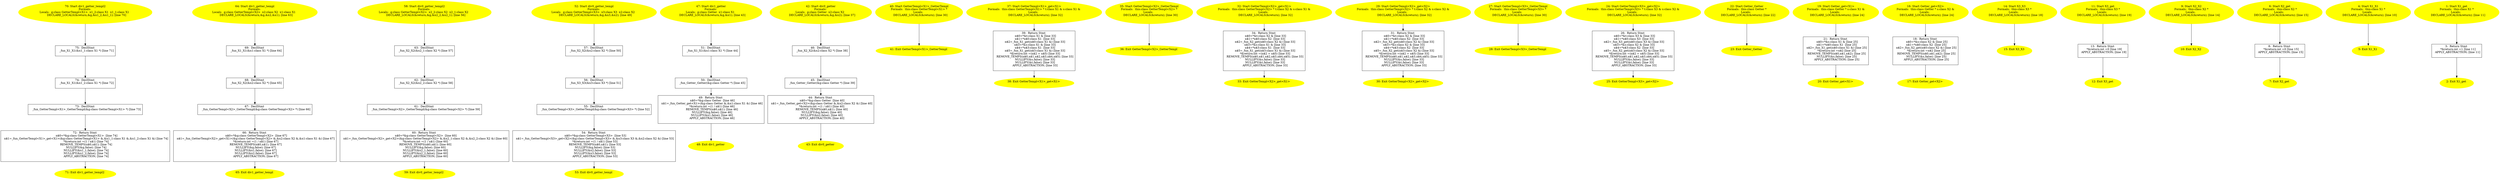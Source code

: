 digraph iCFG {
75 [label="75:  DeclStmt \n   _fun_X1_X1(&x1_1:class X1 *) [line 71]\n " shape="box"]
	

	 75 -> 74 ;
74 [label="74:  DeclStmt \n   _fun_X1_X1(&x1_2:class X1 *) [line 72]\n " shape="box"]
	

	 74 -> 73 ;
73 [label="73:  DeclStmt \n   _fun_GetterTempl<X1>_GetterTempl(&g:class GetterTempl<X1> *) [line 73]\n " shape="box"]
	

	 73 -> 72 ;
72 [label="72:  Return Stmt \n   n$0=*&g:class GetterTempl<X1>  [line 74]\n  n$1=_fun_GetterTempl<X1>_get<X1>(&g:class GetterTempl<X1> &,&x1_1:class X1 &,&x1_2:class X1 &) [line 74]\n  *&return:int =(1 / n$1) [line 74]\n  REMOVE_TEMPS(n$0,n$1); [line 74]\n  NULLIFY(&g,false); [line 74]\n  NULLIFY(&x1_1,false); [line 74]\n  NULLIFY(&x1_2,false); [line 74]\n  APPLY_ABSTRACTION; [line 74]\n " shape="box"]
	

	 72 -> 71 ;
71 [label="71: Exit div1_getter_templ2 \n  " color=yellow style=filled]
	

70 [label="70: Start div1_getter_templ2\nFormals: \nLocals:  g:class GetterTempl<X1>  x1_2:class X1  x1_1:class X1  \n   DECLARE_LOCALS(&return,&g,&x1_2,&x1_1); [line 70]\n " color=yellow style=filled]
	

	 70 -> 75 ;
69 [label="69:  DeclStmt \n   _fun_X1_X1(&x1:class X1 *) [line 64]\n " shape="box"]
	

	 69 -> 68 ;
68 [label="68:  DeclStmt \n   _fun_X2_X2(&x2:class X2 *) [line 65]\n " shape="box"]
	

	 68 -> 67 ;
67 [label="67:  DeclStmt \n   _fun_GetterTempl<X2>_GetterTempl(&g:class GetterTempl<X2> *) [line 66]\n " shape="box"]
	

	 67 -> 66 ;
66 [label="66:  Return Stmt \n   n$0=*&g:class GetterTempl<X2>  [line 67]\n  n$1=_fun_GetterTempl<X2>_get<X1>(&g:class GetterTempl<X2> &,&x2:class X2 &,&x1:class X1 &) [line 67]\n  *&return:int =(1 / n$1) [line 67]\n  REMOVE_TEMPS(n$0,n$1); [line 67]\n  NULLIFY(&g,false); [line 67]\n  NULLIFY(&x1,false); [line 67]\n  NULLIFY(&x2,false); [line 67]\n  APPLY_ABSTRACTION; [line 67]\n " shape="box"]
	

	 66 -> 65 ;
65 [label="65: Exit div1_getter_templ \n  " color=yellow style=filled]
	

64 [label="64: Start div1_getter_templ\nFormals: \nLocals:  g:class GetterTempl<X2>  x2:class X2  x1:class X1  \n   DECLARE_LOCALS(&return,&g,&x2,&x1); [line 63]\n " color=yellow style=filled]
	

	 64 -> 69 ;
63 [label="63:  DeclStmt \n   _fun_X2_X2(&x2_1:class X2 *) [line 57]\n " shape="box"]
	

	 63 -> 62 ;
62 [label="62:  DeclStmt \n   _fun_X2_X2(&x2_2:class X2 *) [line 58]\n " shape="box"]
	

	 62 -> 61 ;
61 [label="61:  DeclStmt \n   _fun_GetterTempl<X2>_GetterTempl(&g:class GetterTempl<X2> *) [line 59]\n " shape="box"]
	

	 61 -> 60 ;
60 [label="60:  Return Stmt \n   n$0=*&g:class GetterTempl<X2>  [line 60]\n  n$1=_fun_GetterTempl<X2>_get<X2>(&g:class GetterTempl<X2> &,&x2_1:class X2 &,&x2_2:class X2 &) [line 60]\n  *&return:int =(1 / n$1) [line 60]\n  REMOVE_TEMPS(n$0,n$1); [line 60]\n  NULLIFY(&g,false); [line 60]\n  NULLIFY(&x2_1,false); [line 60]\n  NULLIFY(&x2_2,false); [line 60]\n  APPLY_ABSTRACTION; [line 60]\n " shape="box"]
	

	 60 -> 59 ;
59 [label="59: Exit div0_getter_templ2 \n  " color=yellow style=filled]
	

58 [label="58: Start div0_getter_templ2\nFormals: \nLocals:  g:class GetterTempl<X2>  x2_2:class X2  x2_1:class X2  \n   DECLARE_LOCALS(&return,&g,&x2_2,&x2_1); [line 56]\n " color=yellow style=filled]
	

	 58 -> 63 ;
57 [label="57:  DeclStmt \n   _fun_X2_X2(&x2:class X2 *) [line 50]\n " shape="box"]
	

	 57 -> 56 ;
56 [label="56:  DeclStmt \n   _fun_X3_X3(&x3:class X3 *) [line 51]\n " shape="box"]
	

	 56 -> 55 ;
55 [label="55:  DeclStmt \n   _fun_GetterTempl<X3>_GetterTempl(&g:class GetterTempl<X3> *) [line 52]\n " shape="box"]
	

	 55 -> 54 ;
54 [label="54:  Return Stmt \n   n$0=*&g:class GetterTempl<X3>  [line 53]\n  n$1=_fun_GetterTempl<X3>_get<X2>(&g:class GetterTempl<X3> &,&x3:class X3 &,&x2:class X2 &) [line 53]\n  *&return:int =(1 / n$1) [line 53]\n  REMOVE_TEMPS(n$0,n$1); [line 53]\n  NULLIFY(&g,false); [line 53]\n  NULLIFY(&x2,false); [line 53]\n  NULLIFY(&x3,false); [line 53]\n  APPLY_ABSTRACTION; [line 53]\n " shape="box"]
	

	 54 -> 53 ;
53 [label="53: Exit div0_getter_templ \n  " color=yellow style=filled]
	

52 [label="52: Start div0_getter_templ\nFormals: \nLocals:  g:class GetterTempl<X3>  x3:class X3  x2:class X2  \n   DECLARE_LOCALS(&return,&g,&x3,&x2); [line 49]\n " color=yellow style=filled]
	

	 52 -> 57 ;
51 [label="51:  DeclStmt \n   _fun_X1_X1(&x1:class X1 *) [line 44]\n " shape="box"]
	

	 51 -> 50 ;
50 [label="50:  DeclStmt \n   _fun_Getter_Getter(&g:class Getter *) [line 45]\n " shape="box"]
	

	 50 -> 49 ;
49 [label="49:  Return Stmt \n   n$0=*&g:class Getter  [line 46]\n  n$1=_fun_Getter_get<X1>(&g:class Getter &,&x1:class X1 &) [line 46]\n  *&return:int =(1 / n$1) [line 46]\n  REMOVE_TEMPS(n$0,n$1); [line 46]\n  NULLIFY(&g,false); [line 46]\n  NULLIFY(&x1,false); [line 46]\n  APPLY_ABSTRACTION; [line 46]\n " shape="box"]
	

	 49 -> 48 ;
48 [label="48: Exit div1_getter \n  " color=yellow style=filled]
	

47 [label="47: Start div1_getter\nFormals: \nLocals:  g:class Getter  x1:class X1  \n   DECLARE_LOCALS(&return,&g,&x1); [line 43]\n " color=yellow style=filled]
	

	 47 -> 51 ;
46 [label="46:  DeclStmt \n   _fun_X2_X2(&x2:class X2 *) [line 38]\n " shape="box"]
	

	 46 -> 45 ;
45 [label="45:  DeclStmt \n   _fun_Getter_Getter(&g:class Getter *) [line 39]\n " shape="box"]
	

	 45 -> 44 ;
44 [label="44:  Return Stmt \n   n$0=*&g:class Getter  [line 40]\n  n$1=_fun_Getter_get<X2>(&g:class Getter &,&x2:class X2 &) [line 40]\n  *&return:int =(1 / n$1) [line 40]\n  REMOVE_TEMPS(n$0,n$1); [line 40]\n  NULLIFY(&g,false); [line 40]\n  NULLIFY(&x2,false); [line 40]\n  APPLY_ABSTRACTION; [line 40]\n " shape="box"]
	

	 44 -> 43 ;
43 [label="43: Exit div0_getter \n  " color=yellow style=filled]
	

42 [label="42: Start div0_getter\nFormals: \nLocals:  g:class Getter  x2:class X2  \n   DECLARE_LOCALS(&return,&g,&x2); [line 37]\n " color=yellow style=filled]
	

	 42 -> 46 ;
41 [label="41: Exit GetterTempl<X1>_GetterTempl \n  " color=yellow style=filled]
	

40 [label="40: Start GetterTempl<X1>_GetterTempl\nFormals:  this:class GetterTempl<X1> *\nLocals:  \n   DECLARE_LOCALS(&return); [line 30]\n " color=yellow style=filled]
	

	 40 -> 41 ;
39 [label="39:  Return Stmt \n   n$0=*&t:class X1 & [line 33]\n  n$1=*n$0:class X1  [line 33]\n  n$2=_fun_X1_get(n$0:class X1 &) [line 33]\n  n$3=*&s:class X1 & [line 33]\n  n$4=*n$3:class X1  [line 33]\n  n$5=_fun_X1_get(n$3:class X1 &) [line 33]\n  *&return:int =(n$2 + n$5) [line 33]\n  REMOVE_TEMPS(n$0,n$1,n$2,n$3,n$4,n$5); [line 33]\n  NULLIFY(&s,false); [line 33]\n  NULLIFY(&t,false); [line 33]\n  APPLY_ABSTRACTION; [line 33]\n " shape="box"]
	

	 39 -> 38 ;
38 [label="38: Exit GetterTempl<X1>_get<X1> \n  " color=yellow style=filled]
	

37 [label="37: Start GetterTempl<X1>_get<X1>\nFormals:  this:class GetterTempl<X1> * t:class X1 & s:class X1 &\nLocals:  \n   DECLARE_LOCALS(&return); [line 32]\n " color=yellow style=filled]
	

	 37 -> 39 ;
36 [label="36: Exit GetterTempl<X2>_GetterTempl \n  " color=yellow style=filled]
	

35 [label="35: Start GetterTempl<X2>_GetterTempl\nFormals:  this:class GetterTempl<X2> *\nLocals:  \n   DECLARE_LOCALS(&return); [line 30]\n " color=yellow style=filled]
	

	 35 -> 36 ;
34 [label="34:  Return Stmt \n   n$0=*&t:class X2 & [line 33]\n  n$1=*n$0:class X2  [line 33]\n  n$2=_fun_X2_get(n$0:class X2 &) [line 33]\n  n$3=*&s:class X1 & [line 33]\n  n$4=*n$3:class X1  [line 33]\n  n$5=_fun_X1_get(n$3:class X1 &) [line 33]\n  *&return:int =(n$2 + n$5) [line 33]\n  REMOVE_TEMPS(n$0,n$1,n$2,n$3,n$4,n$5); [line 33]\n  NULLIFY(&s,false); [line 33]\n  NULLIFY(&t,false); [line 33]\n  APPLY_ABSTRACTION; [line 33]\n " shape="box"]
	

	 34 -> 33 ;
33 [label="33: Exit GetterTempl<X2>_get<X1> \n  " color=yellow style=filled]
	

32 [label="32: Start GetterTempl<X2>_get<X1>\nFormals:  this:class GetterTempl<X2> * t:class X2 & s:class X1 &\nLocals:  \n   DECLARE_LOCALS(&return); [line 32]\n " color=yellow style=filled]
	

	 32 -> 34 ;
31 [label="31:  Return Stmt \n   n$0=*&t:class X2 & [line 33]\n  n$1=*n$0:class X2  [line 33]\n  n$2=_fun_X2_get(n$0:class X2 &) [line 33]\n  n$3=*&s:class X2 & [line 33]\n  n$4=*n$3:class X2  [line 33]\n  n$5=_fun_X2_get(n$3:class X2 &) [line 33]\n  *&return:int =(n$2 + n$5) [line 33]\n  REMOVE_TEMPS(n$0,n$1,n$2,n$3,n$4,n$5); [line 33]\n  NULLIFY(&s,false); [line 33]\n  NULLIFY(&t,false); [line 33]\n  APPLY_ABSTRACTION; [line 33]\n " shape="box"]
	

	 31 -> 30 ;
30 [label="30: Exit GetterTempl<X2>_get<X2> \n  " color=yellow style=filled]
	

29 [label="29: Start GetterTempl<X2>_get<X2>\nFormals:  this:class GetterTempl<X2> * t:class X2 & s:class X2 &\nLocals:  \n   DECLARE_LOCALS(&return); [line 32]\n " color=yellow style=filled]
	

	 29 -> 31 ;
28 [label="28: Exit GetterTempl<X3>_GetterTempl \n  " color=yellow style=filled]
	

27 [label="27: Start GetterTempl<X3>_GetterTempl\nFormals:  this:class GetterTempl<X3> *\nLocals:  \n   DECLARE_LOCALS(&return); [line 30]\n " color=yellow style=filled]
	

	 27 -> 28 ;
26 [label="26:  Return Stmt \n   n$0=*&t:class X3 & [line 33]\n  n$1=*n$0:class X3  [line 33]\n  n$2=_fun_X3_get(n$0:class X3 &) [line 33]\n  n$3=*&s:class X2 & [line 33]\n  n$4=*n$3:class X2  [line 33]\n  n$5=_fun_X2_get(n$3:class X2 &) [line 33]\n  *&return:int =(n$2 + n$5) [line 33]\n  REMOVE_TEMPS(n$0,n$1,n$2,n$3,n$4,n$5); [line 33]\n  NULLIFY(&s,false); [line 33]\n  NULLIFY(&t,false); [line 33]\n  APPLY_ABSTRACTION; [line 33]\n " shape="box"]
	

	 26 -> 25 ;
25 [label="25: Exit GetterTempl<X3>_get<X2> \n  " color=yellow style=filled]
	

24 [label="24: Start GetterTempl<X3>_get<X2>\nFormals:  this:class GetterTempl<X3> * t:class X3 & s:class X2 &\nLocals:  \n   DECLARE_LOCALS(&return); [line 32]\n " color=yellow style=filled]
	

	 24 -> 26 ;
23 [label="23: Exit Getter_Getter \n  " color=yellow style=filled]
	

22 [label="22: Start Getter_Getter\nFormals:  this:class Getter *\nLocals:  \n   DECLARE_LOCALS(&return); [line 22]\n " color=yellow style=filled]
	

	 22 -> 23 ;
21 [label="21:  Return Stmt \n   n$0=*&s:class X1 & [line 25]\n  n$1=*n$0:class X1  [line 25]\n  n$2=_fun_X1_get(n$0:class X1 &) [line 25]\n  *&return:int =n$2 [line 25]\n  REMOVE_TEMPS(n$0,n$1,n$2); [line 25]\n  NULLIFY(&s,false); [line 25]\n  APPLY_ABSTRACTION; [line 25]\n " shape="box"]
	

	 21 -> 20 ;
20 [label="20: Exit Getter_get<X1> \n  " color=yellow style=filled]
	

19 [label="19: Start Getter_get<X1>\nFormals:  this:class Getter * s:class X1 &\nLocals:  \n   DECLARE_LOCALS(&return); [line 24]\n " color=yellow style=filled]
	

	 19 -> 21 ;
18 [label="18:  Return Stmt \n   n$0=*&s:class X2 & [line 25]\n  n$1=*n$0:class X2  [line 25]\n  n$2=_fun_X2_get(n$0:class X2 &) [line 25]\n  *&return:int =n$2 [line 25]\n  REMOVE_TEMPS(n$0,n$1,n$2); [line 25]\n  NULLIFY(&s,false); [line 25]\n  APPLY_ABSTRACTION; [line 25]\n " shape="box"]
	

	 18 -> 17 ;
17 [label="17: Exit Getter_get<X2> \n  " color=yellow style=filled]
	

16 [label="16: Start Getter_get<X2>\nFormals:  this:class Getter * s:class X2 &\nLocals:  \n   DECLARE_LOCALS(&return); [line 24]\n " color=yellow style=filled]
	

	 16 -> 18 ;
15 [label="15: Exit X3_X3 \n  " color=yellow style=filled]
	

14 [label="14: Start X3_X3\nFormals:  this:class X3 *\nLocals:  \n   DECLARE_LOCALS(&return); [line 18]\n " color=yellow style=filled]
	

	 14 -> 15 ;
13 [label="13:  Return Stmt \n   *&return:int =0 [line 19]\n  APPLY_ABSTRACTION; [line 19]\n " shape="box"]
	

	 13 -> 12 ;
12 [label="12: Exit X3_get \n  " color=yellow style=filled]
	

11 [label="11: Start X3_get\nFormals:  this:class X3 *\nLocals:  \n   DECLARE_LOCALS(&return); [line 19]\n " color=yellow style=filled]
	

	 11 -> 13 ;
10 [label="10: Exit X2_X2 \n  " color=yellow style=filled]
	

9 [label="9: Start X2_X2\nFormals:  this:class X2 *\nLocals:  \n   DECLARE_LOCALS(&return); [line 14]\n " color=yellow style=filled]
	

	 9 -> 10 ;
8 [label="8:  Return Stmt \n   *&return:int =0 [line 15]\n  APPLY_ABSTRACTION; [line 15]\n " shape="box"]
	

	 8 -> 7 ;
7 [label="7: Exit X2_get \n  " color=yellow style=filled]
	

6 [label="6: Start X2_get\nFormals:  this:class X2 *\nLocals:  \n   DECLARE_LOCALS(&return); [line 15]\n " color=yellow style=filled]
	

	 6 -> 8 ;
5 [label="5: Exit X1_X1 \n  " color=yellow style=filled]
	

4 [label="4: Start X1_X1\nFormals:  this:class X1 *\nLocals:  \n   DECLARE_LOCALS(&return); [line 10]\n " color=yellow style=filled]
	

	 4 -> 5 ;
3 [label="3:  Return Stmt \n   *&return:int =1 [line 11]\n  APPLY_ABSTRACTION; [line 11]\n " shape="box"]
	

	 3 -> 2 ;
2 [label="2: Exit X1_get \n  " color=yellow style=filled]
	

1 [label="1: Start X1_get\nFormals:  this:class X1 *\nLocals:  \n   DECLARE_LOCALS(&return); [line 11]\n " color=yellow style=filled]
	

	 1 -> 3 ;
}
